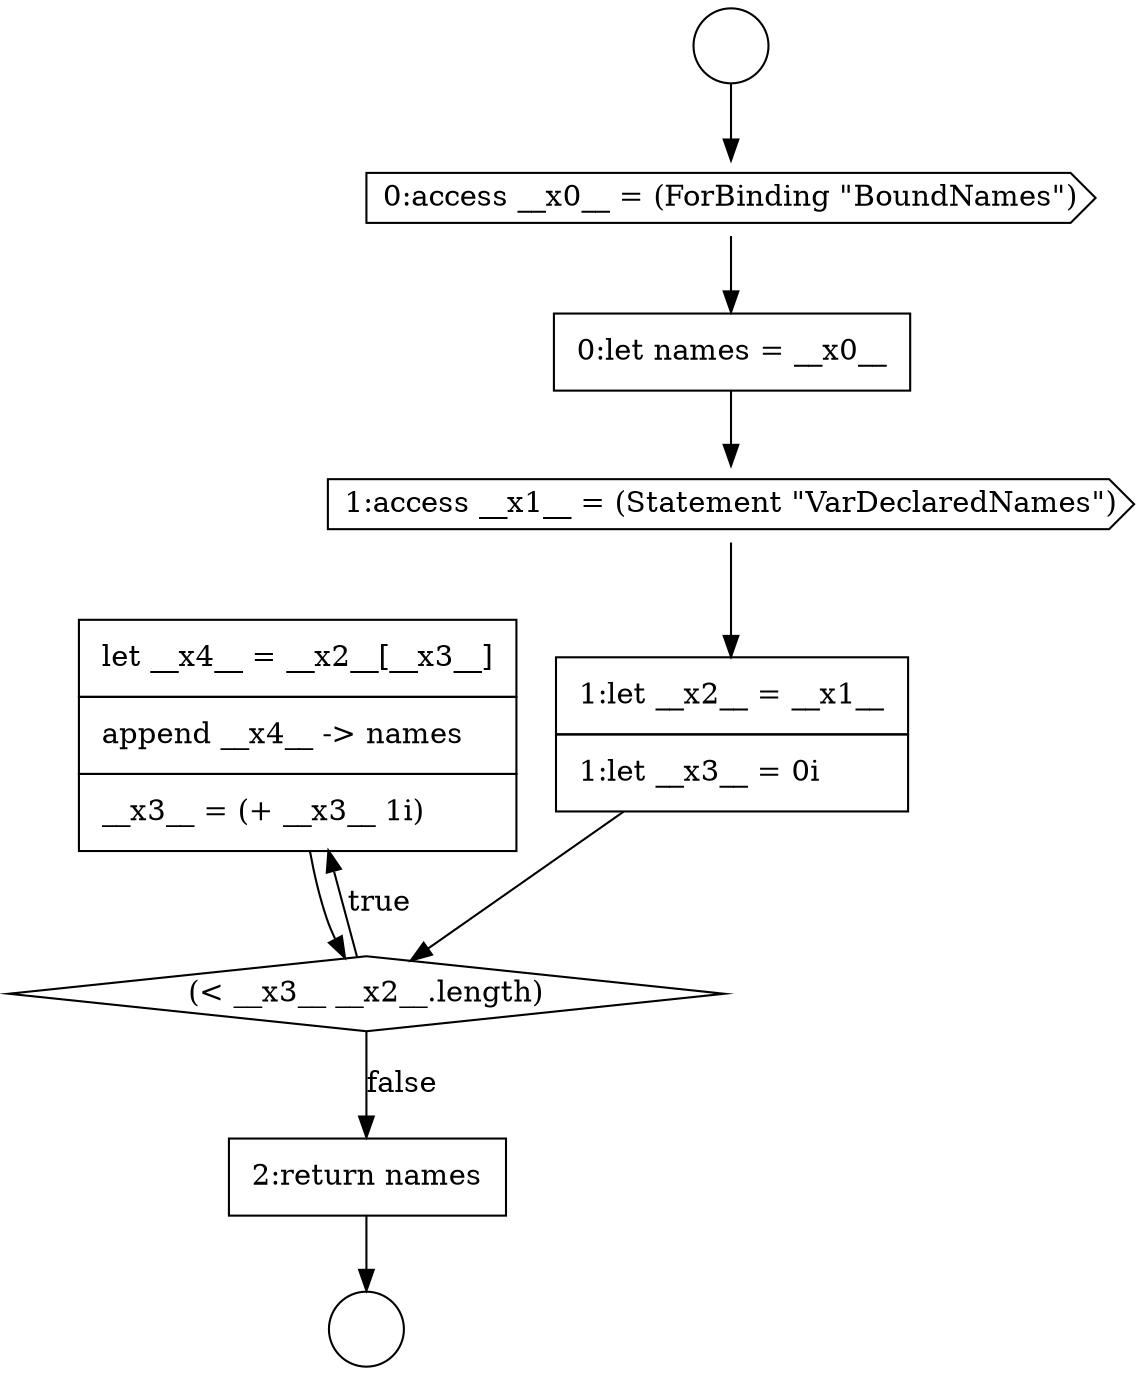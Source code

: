 digraph {
  node7592 [shape=none, margin=0, label=<<font color="black">
    <table border="0" cellborder="1" cellspacing="0" cellpadding="10">
      <tr><td align="left">let __x4__ = __x2__[__x3__]</td></tr>
      <tr><td align="left">append __x4__ -&gt; names</td></tr>
      <tr><td align="left">__x3__ = (+ __x3__ 1i)</td></tr>
    </table>
  </font>> color="black" fillcolor="white" style=filled]
  node7588 [shape=none, margin=0, label=<<font color="black">
    <table border="0" cellborder="1" cellspacing="0" cellpadding="10">
      <tr><td align="left">0:let names = __x0__</td></tr>
    </table>
  </font>> color="black" fillcolor="white" style=filled]
  node7591 [shape=diamond, label=<<font color="black">(&lt; __x3__ __x2__.length)</font>> color="black" fillcolor="white" style=filled]
  node7593 [shape=none, margin=0, label=<<font color="black">
    <table border="0" cellborder="1" cellspacing="0" cellpadding="10">
      <tr><td align="left">2:return names</td></tr>
    </table>
  </font>> color="black" fillcolor="white" style=filled]
  node7587 [shape=cds, label=<<font color="black">0:access __x0__ = (ForBinding &quot;BoundNames&quot;)</font>> color="black" fillcolor="white" style=filled]
  node7590 [shape=none, margin=0, label=<<font color="black">
    <table border="0" cellborder="1" cellspacing="0" cellpadding="10">
      <tr><td align="left">1:let __x2__ = __x1__</td></tr>
      <tr><td align="left">1:let __x3__ = 0i</td></tr>
    </table>
  </font>> color="black" fillcolor="white" style=filled]
  node7586 [shape=circle label=" " color="black" fillcolor="white" style=filled]
  node7585 [shape=circle label=" " color="black" fillcolor="white" style=filled]
  node7589 [shape=cds, label=<<font color="black">1:access __x1__ = (Statement &quot;VarDeclaredNames&quot;)</font>> color="black" fillcolor="white" style=filled]
  node7593 -> node7586 [ color="black"]
  node7590 -> node7591 [ color="black"]
  node7592 -> node7591 [ color="black"]
  node7589 -> node7590 [ color="black"]
  node7588 -> node7589 [ color="black"]
  node7591 -> node7592 [label=<<font color="black">true</font>> color="black"]
  node7591 -> node7593 [label=<<font color="black">false</font>> color="black"]
  node7585 -> node7587 [ color="black"]
  node7587 -> node7588 [ color="black"]
}
